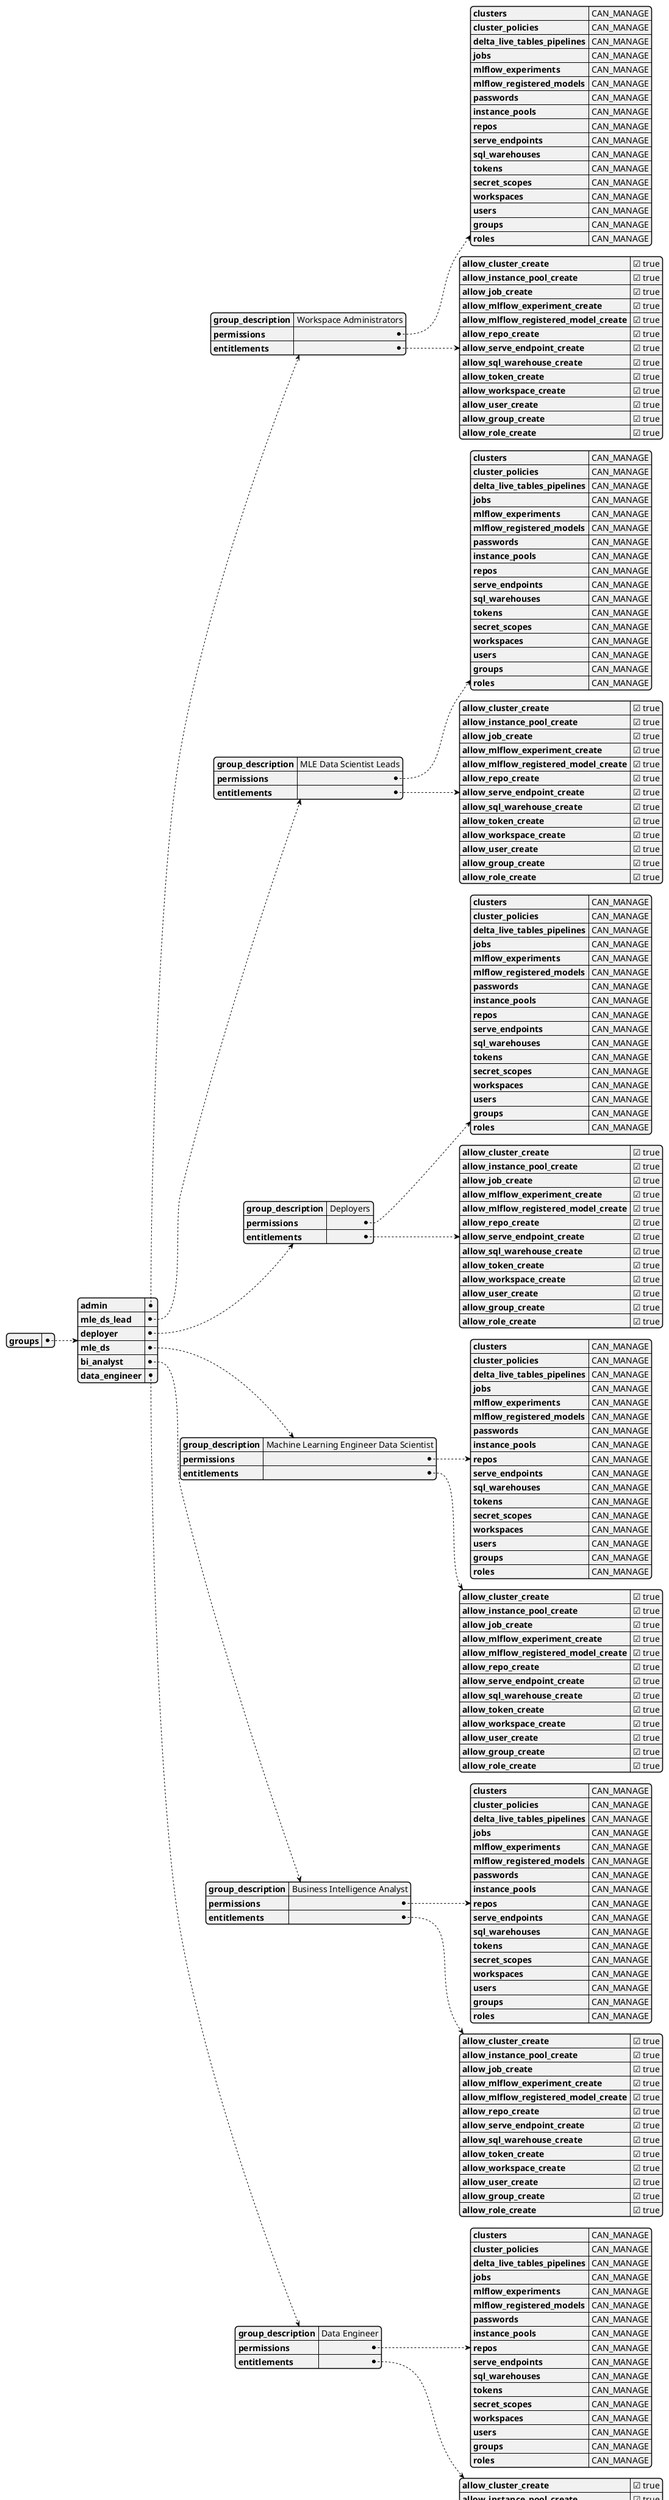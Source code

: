 @startjson
{
  "groups": {
    "admin": {
      "group_description": "Workspace Administrators",
      "permissions": {
        "clusters": "CAN_MANAGE",
        "cluster_policies": "CAN_MANAGE",
        "delta_live_tables_pipelines": "CAN_MANAGE",
        "jobs": "CAN_MANAGE",
        "mlflow_experiments": "CAN_MANAGE",
        "mlflow_registered_models": "CAN_MANAGE",
        "passwords": "CAN_MANAGE",
        "instance_pools": "CAN_MANAGE",
        "repos": "CAN_MANAGE",
        "serve_endpoints": "CAN_MANAGE",
        "sql_warehouses": "CAN_MANAGE",
        "tokens": "CAN_MANAGE",
        "secret_scopes": "CAN_MANAGE",
        "workspaces": "CAN_MANAGE",
        "users": "CAN_MANAGE",
        "groups": "CAN_MANAGE",
        "roles": "CAN_MANAGE"
      },
      "entitlements": {
        "allow_cluster_create": true,
        "allow_instance_pool_create": true,
        "allow_job_create": true,
        "allow_mlflow_experiment_create": true,
        "allow_mlflow_registered_model_create": true,
        "allow_repo_create": true,
        "allow_serve_endpoint_create": true,
        "allow_sql_warehouse_create": true,
        "allow_token_create": true,
        "allow_workspace_create": true,
        "allow_user_create": true,
        "allow_group_create": true,
        "allow_role_create": true
      }
    },
      "mle_ds_lead": {
      "group_description": "MLE Data Scientist Leads",
      "permissions": {
        "clusters": "CAN_MANAGE",
        "cluster_policies": "CAN_MANAGE",
        "delta_live_tables_pipelines": "CAN_MANAGE",
        "jobs": "CAN_MANAGE",
        "mlflow_experiments": "CAN_MANAGE",
        "mlflow_registered_models": "CAN_MANAGE",
        "passwords": "CAN_MANAGE",
        "instance_pools": "CAN_MANAGE",
        "repos": "CAN_MANAGE",
        "serve_endpoints": "CAN_MANAGE",
        "sql_warehouses": "CAN_MANAGE",
        "tokens": "CAN_MANAGE",
        "secret_scopes": "CAN_MANAGE",
        "workspaces": "CAN_MANAGE",
        "users": "CAN_MANAGE",
        "groups": "CAN_MANAGE",
        "roles": "CAN_MANAGE"
      },
      "entitlements": {
        "allow_cluster_create": true,
        "allow_instance_pool_create": true,
        "allow_job_create": true,
        "allow_mlflow_experiment_create": true,
        "allow_mlflow_registered_model_create": true,
        "allow_repo_create": true,
        "allow_serve_endpoint_create": true,
        "allow_sql_warehouse_create": true,
        "allow_token_create": true,
        "allow_workspace_create": true,
        "allow_user_create": true,
        "allow_group_create": true,
        "allow_role_create": true
      }
    },
      "deployer": {
      "group_description": "Deployers",
      "permissions": {
        "clusters": "CAN_MANAGE",
        "cluster_policies": "CAN_MANAGE",
        "delta_live_tables_pipelines": "CAN_MANAGE",
        "jobs": "CAN_MANAGE",
        "mlflow_experiments": "CAN_MANAGE",
        "mlflow_registered_models": "CAN_MANAGE",
        "passwords": "CAN_MANAGE",
        "instance_pools": "CAN_MANAGE",
        "repos": "CAN_MANAGE",
        "serve_endpoints": "CAN_MANAGE",
        "sql_warehouses": "CAN_MANAGE",
        "tokens": "CAN_MANAGE",
        "secret_scopes": "CAN_MANAGE",
        "workspaces": "CAN_MANAGE",
        "users": "CAN_MANAGE",
        "groups": "CAN_MANAGE",
        "roles": "CAN_MANAGE"
      },
      "entitlements": {
        "allow_cluster_create": true,
        "allow_instance_pool_create": true,
        "allow_job_create": true,
        "allow_mlflow_experiment_create": true,
        "allow_mlflow_registered_model_create": true,
        "allow_repo_create": true,
        "allow_serve_endpoint_create": true,
        "allow_sql_warehouse_create": true,
        "allow_token_create": true,
        "allow_workspace_create": true,
        "allow_user_create": true,
        "allow_group_create": true,
        "allow_role_create": true
      }
    },
      "mle_ds": {
      "group_description": "Machine Learning Engineer Data Scientist",
      "permissions": {
        "clusters": "CAN_MANAGE",
        "cluster_policies": "CAN_MANAGE",
        "delta_live_tables_pipelines": "CAN_MANAGE",
        "jobs": "CAN_MANAGE",
        "mlflow_experiments": "CAN_MANAGE",
        "mlflow_registered_models": "CAN_MANAGE",
        "passwords": "CAN_MANAGE",
        "instance_pools": "CAN_MANAGE",
        "repos": "CAN_MANAGE",
        "serve_endpoints": "CAN_MANAGE",
        "sql_warehouses": "CAN_MANAGE",
        "tokens": "CAN_MANAGE",
        "secret_scopes": "CAN_MANAGE",
        "workspaces": "CAN_MANAGE",
        "users": "CAN_MANAGE",
        "groups": "CAN_MANAGE",
        "roles": "CAN_MANAGE"
      },
      "entitlements": {
        "allow_cluster_create": true,
        "allow_instance_pool_create": true,
        "allow_job_create": true,
        "allow_mlflow_experiment_create": true,
        "allow_mlflow_registered_model_create": true,
        "allow_repo_create": true,
        "allow_serve_endpoint_create": true,
        "allow_sql_warehouse_create": true,
        "allow_token_create": true,
        "allow_workspace_create": true,
        "allow_user_create": true,
        "allow_group_create": true,
        "allow_role_create": true
      }
    },
      "bi_analyst": {
      "group_description": "Business Intelligence Analyst",
      "permissions": {
        "clusters": "CAN_MANAGE",
        "cluster_policies": "CAN_MANAGE",
        "delta_live_tables_pipelines": "CAN_MANAGE",
        "jobs": "CAN_MANAGE",
        "mlflow_experiments": "CAN_MANAGE",
        "mlflow_registered_models": "CAN_MANAGE",
        "passwords": "CAN_MANAGE",
        "instance_pools": "CAN_MANAGE",
        "repos": "CAN_MANAGE",
        "serve_endpoints": "CAN_MANAGE",
        "sql_warehouses": "CAN_MANAGE",
        "tokens": "CAN_MANAGE",
        "secret_scopes": "CAN_MANAGE",
        "workspaces": "CAN_MANAGE",
        "users": "CAN_MANAGE",
        "groups": "CAN_MANAGE",
        "roles": "CAN_MANAGE"
      },
      "entitlements": {
        "allow_cluster_create": true,
        "allow_instance_pool_create": true,
        "allow_job_create": true,
        "allow_mlflow_experiment_create": true,
        "allow_mlflow_registered_model_create": true,
        "allow_repo_create": true,
        "allow_serve_endpoint_create": true,
        "allow_sql_warehouse_create": true,
        "allow_token_create": true,
        "allow_workspace_create": true,
        "allow_user_create": true,
        "allow_group_create": true,
        "allow_role_create": true
      }
    },
      "data_engineer": {
      "group_description": "Data Engineer",
      "permissions": {
        "clusters": "CAN_MANAGE",
        "cluster_policies": "CAN_MANAGE",
        "delta_live_tables_pipelines": "CAN_MANAGE",
        "jobs": "CAN_MANAGE",
        "mlflow_experiments": "CAN_MANAGE",
        "mlflow_registered_models": "CAN_MANAGE",
        "passwords": "CAN_MANAGE",
        "instance_pools": "CAN_MANAGE",
        "repos": "CAN_MANAGE",
        "serve_endpoints": "CAN_MANAGE",
        "sql_warehouses": "CAN_MANAGE",
        "tokens": "CAN_MANAGE",
        "secret_scopes": "CAN_MANAGE",
        "workspaces": "CAN_MANAGE",
        "users": "CAN_MANAGE",
        "groups": "CAN_MANAGE",
        "roles": "CAN_MANAGE"
      },
      "entitlements": {
        "allow_cluster_create": true,
        "allow_instance_pool_create": true,
        "allow_job_create": true,
        "allow_mlflow_experiment_create": true,
        "allow_mlflow_registered_model_create": true,
        "allow_repo_create": true,
        "allow_serve_endpoint_create": true,
        "allow_sql_warehouse_create": true,
        "allow_token_create": true,
        "allow_workspace_create": true,
        "allow_user_create": true,
        "allow_group_create": true,
        "allow_role_create": true
      }
    }
  }
}
@endjson
